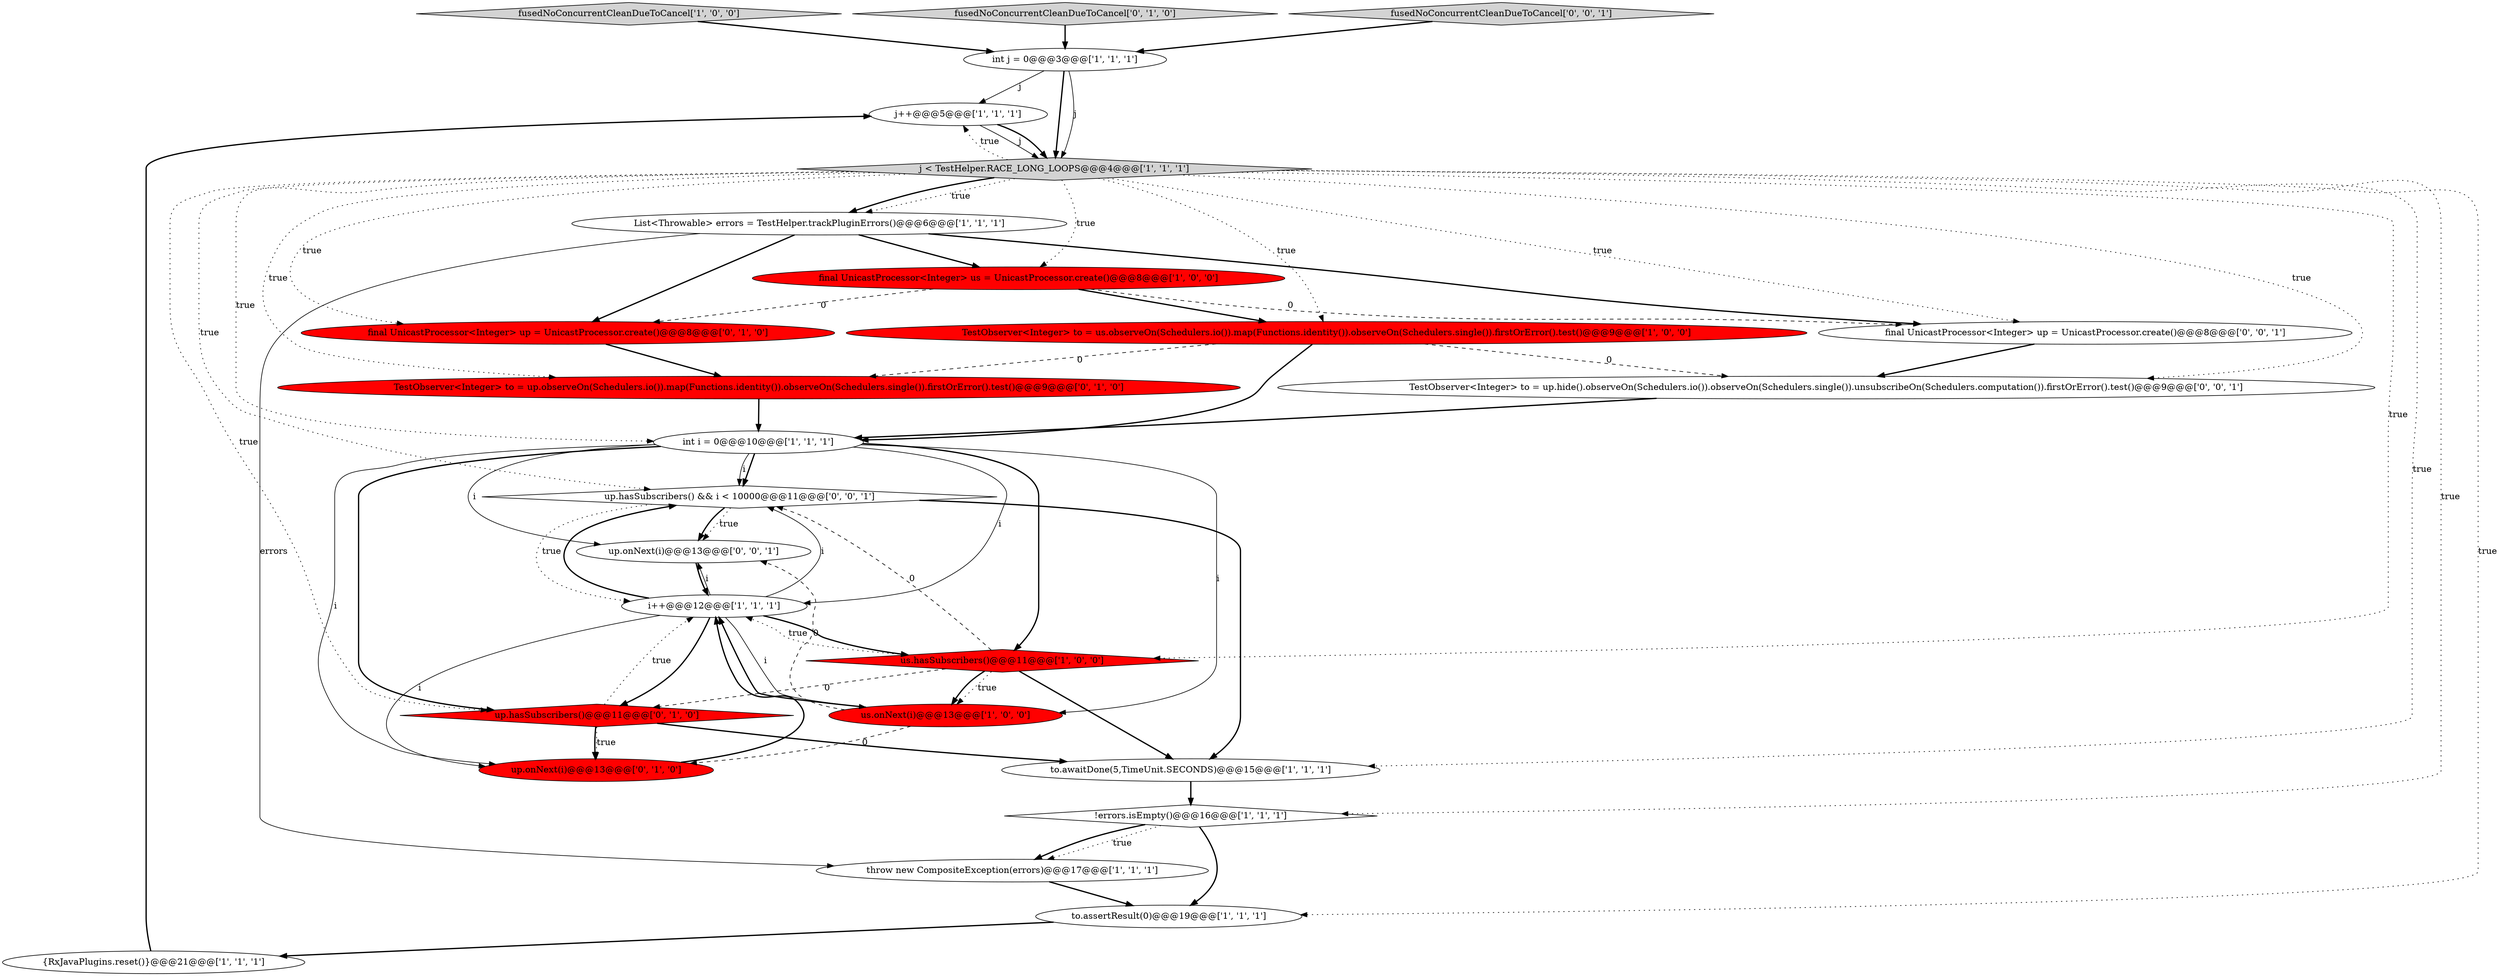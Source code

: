 digraph {
7 [style = filled, label = "j++@@@5@@@['1', '1', '1']", fillcolor = white, shape = ellipse image = "AAA0AAABBB1BBB"];
17 [style = filled, label = "up.onNext(i)@@@13@@@['0', '1', '0']", fillcolor = red, shape = ellipse image = "AAA1AAABBB2BBB"];
21 [style = filled, label = "final UnicastProcessor<Integer> up = UnicastProcessor.create()@@@8@@@['0', '0', '1']", fillcolor = white, shape = ellipse image = "AAA0AAABBB3BBB"];
9 [style = filled, label = "int i = 0@@@10@@@['1', '1', '1']", fillcolor = white, shape = ellipse image = "AAA0AAABBB1BBB"];
24 [style = filled, label = "up.onNext(i)@@@13@@@['0', '0', '1']", fillcolor = white, shape = ellipse image = "AAA0AAABBB3BBB"];
1 [style = filled, label = "TestObserver<Integer> to = us.observeOn(Schedulers.io()).map(Functions.identity()).observeOn(Schedulers.single()).firstOrError().test()@@@9@@@['1', '0', '0']", fillcolor = red, shape = ellipse image = "AAA1AAABBB1BBB"];
2 [style = filled, label = "fusedNoConcurrentCleanDueToCancel['1', '0', '0']", fillcolor = lightgray, shape = diamond image = "AAA0AAABBB1BBB"];
16 [style = filled, label = "fusedNoConcurrentCleanDueToCancel['0', '1', '0']", fillcolor = lightgray, shape = diamond image = "AAA0AAABBB2BBB"];
6 [style = filled, label = "!errors.isEmpty()@@@16@@@['1', '1', '1']", fillcolor = white, shape = diamond image = "AAA0AAABBB1BBB"];
23 [style = filled, label = "TestObserver<Integer> to = up.hide().observeOn(Schedulers.io()).observeOn(Schedulers.single()).unsubscribeOn(Schedulers.computation()).firstOrError().test()@@@9@@@['0', '0', '1']", fillcolor = white, shape = ellipse image = "AAA0AAABBB3BBB"];
10 [style = filled, label = "i++@@@12@@@['1', '1', '1']", fillcolor = white, shape = ellipse image = "AAA0AAABBB1BBB"];
5 [style = filled, label = "to.awaitDone(5,TimeUnit.SECONDS)@@@15@@@['1', '1', '1']", fillcolor = white, shape = ellipse image = "AAA0AAABBB1BBB"];
4 [style = filled, label = "us.onNext(i)@@@13@@@['1', '0', '0']", fillcolor = red, shape = ellipse image = "AAA1AAABBB1BBB"];
0 [style = filled, label = "j < TestHelper.RACE_LONG_LOOPS@@@4@@@['1', '1', '1']", fillcolor = lightgray, shape = diamond image = "AAA0AAABBB1BBB"];
11 [style = filled, label = "{RxJavaPlugins.reset()}@@@21@@@['1', '1', '1']", fillcolor = white, shape = ellipse image = "AAA0AAABBB1BBB"];
15 [style = filled, label = "to.assertResult(0)@@@19@@@['1', '1', '1']", fillcolor = white, shape = ellipse image = "AAA0AAABBB1BBB"];
8 [style = filled, label = "us.hasSubscribers()@@@11@@@['1', '0', '0']", fillcolor = red, shape = diamond image = "AAA1AAABBB1BBB"];
3 [style = filled, label = "int j = 0@@@3@@@['1', '1', '1']", fillcolor = white, shape = ellipse image = "AAA0AAABBB1BBB"];
19 [style = filled, label = "up.hasSubscribers()@@@11@@@['0', '1', '0']", fillcolor = red, shape = diamond image = "AAA1AAABBB2BBB"];
20 [style = filled, label = "TestObserver<Integer> to = up.observeOn(Schedulers.io()).map(Functions.identity()).observeOn(Schedulers.single()).firstOrError().test()@@@9@@@['0', '1', '0']", fillcolor = red, shape = ellipse image = "AAA1AAABBB2BBB"];
14 [style = filled, label = "final UnicastProcessor<Integer> us = UnicastProcessor.create()@@@8@@@['1', '0', '0']", fillcolor = red, shape = ellipse image = "AAA1AAABBB1BBB"];
13 [style = filled, label = "List<Throwable> errors = TestHelper.trackPluginErrors()@@@6@@@['1', '1', '1']", fillcolor = white, shape = ellipse image = "AAA0AAABBB1BBB"];
18 [style = filled, label = "final UnicastProcessor<Integer> up = UnicastProcessor.create()@@@8@@@['0', '1', '0']", fillcolor = red, shape = ellipse image = "AAA1AAABBB2BBB"];
25 [style = filled, label = "fusedNoConcurrentCleanDueToCancel['0', '0', '1']", fillcolor = lightgray, shape = diamond image = "AAA0AAABBB3BBB"];
12 [style = filled, label = "throw new CompositeException(errors)@@@17@@@['1', '1', '1']", fillcolor = white, shape = ellipse image = "AAA0AAABBB1BBB"];
22 [style = filled, label = "up.hasSubscribers() && i < 10000@@@11@@@['0', '0', '1']", fillcolor = white, shape = diamond image = "AAA0AAABBB3BBB"];
9->22 [style = bold, label=""];
13->12 [style = solid, label="errors"];
4->10 [style = bold, label=""];
17->10 [style = bold, label=""];
16->3 [style = bold, label=""];
10->22 [style = bold, label=""];
24->10 [style = bold, label=""];
19->10 [style = dotted, label="true"];
8->19 [style = dashed, label="0"];
22->10 [style = dotted, label="true"];
0->5 [style = dotted, label="true"];
0->13 [style = dotted, label="true"];
9->22 [style = solid, label="i"];
0->13 [style = bold, label=""];
0->18 [style = dotted, label="true"];
7->0 [style = solid, label="j"];
20->9 [style = bold, label=""];
4->17 [style = dashed, label="0"];
19->17 [style = dotted, label="true"];
0->19 [style = dotted, label="true"];
0->15 [style = dotted, label="true"];
10->19 [style = bold, label=""];
10->17 [style = solid, label="i"];
2->3 [style = bold, label=""];
25->3 [style = bold, label=""];
12->15 [style = bold, label=""];
9->17 [style = solid, label="i"];
0->20 [style = dotted, label="true"];
7->0 [style = bold, label=""];
10->4 [style = solid, label="i"];
19->17 [style = bold, label=""];
22->24 [style = dotted, label="true"];
8->10 [style = dotted, label="true"];
9->8 [style = bold, label=""];
0->6 [style = dotted, label="true"];
22->5 [style = bold, label=""];
8->4 [style = dotted, label="true"];
9->10 [style = solid, label="i"];
14->1 [style = bold, label=""];
1->9 [style = bold, label=""];
3->0 [style = bold, label=""];
6->15 [style = bold, label=""];
0->22 [style = dotted, label="true"];
1->20 [style = dashed, label="0"];
0->8 [style = dotted, label="true"];
19->5 [style = bold, label=""];
8->22 [style = dashed, label="0"];
18->20 [style = bold, label=""];
10->24 [style = solid, label="i"];
0->21 [style = dotted, label="true"];
5->6 [style = bold, label=""];
8->5 [style = bold, label=""];
10->8 [style = bold, label=""];
15->11 [style = bold, label=""];
3->7 [style = solid, label="j"];
0->1 [style = dotted, label="true"];
10->22 [style = solid, label="i"];
9->24 [style = solid, label="i"];
9->19 [style = bold, label=""];
0->14 [style = dotted, label="true"];
14->21 [style = dashed, label="0"];
0->23 [style = dotted, label="true"];
6->12 [style = dotted, label="true"];
8->4 [style = bold, label=""];
22->24 [style = bold, label=""];
14->18 [style = dashed, label="0"];
9->4 [style = solid, label="i"];
4->24 [style = dashed, label="0"];
13->21 [style = bold, label=""];
23->9 [style = bold, label=""];
0->9 [style = dotted, label="true"];
13->14 [style = bold, label=""];
1->23 [style = dashed, label="0"];
11->7 [style = bold, label=""];
13->18 [style = bold, label=""];
0->7 [style = dotted, label="true"];
3->0 [style = solid, label="j"];
21->23 [style = bold, label=""];
6->12 [style = bold, label=""];
}
